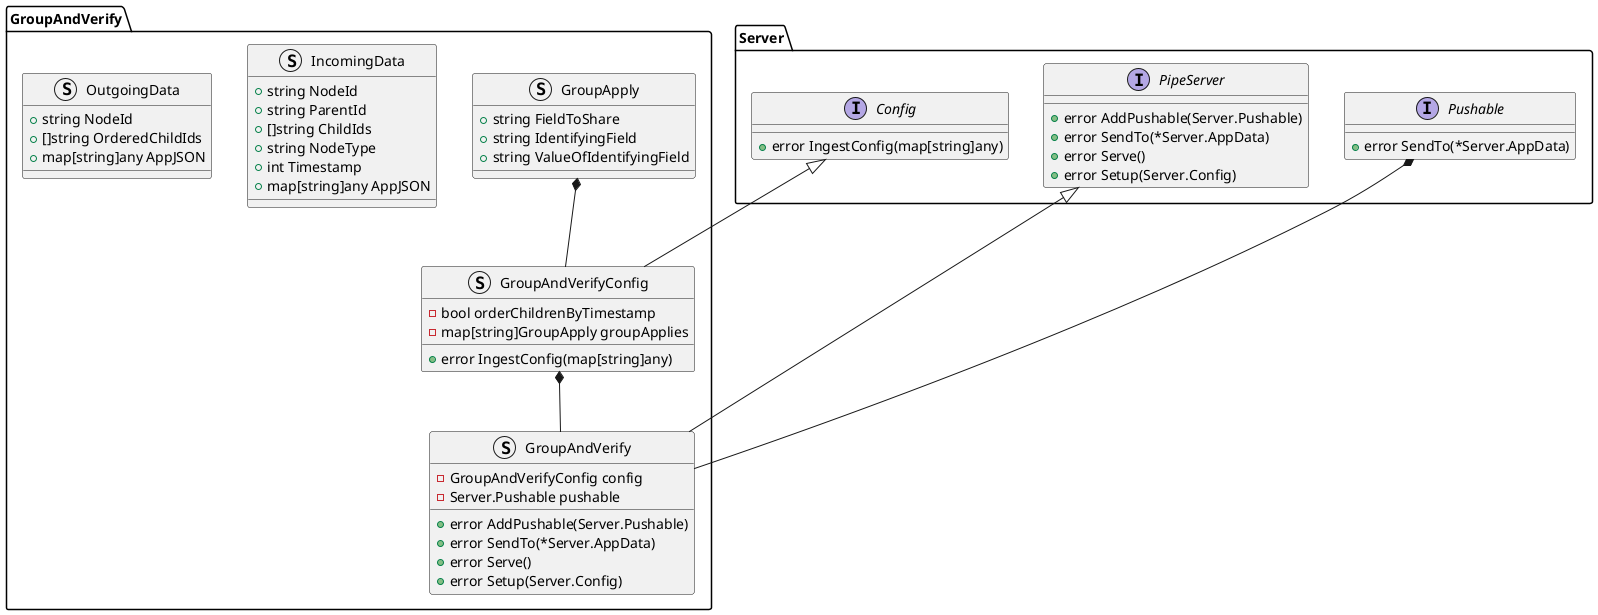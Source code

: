 @startuml
interface Server.Config {
    +error IngestConfig(map[string]any)
}
interface Server.PipeServer {
    +error AddPushable(Server.Pushable)
    +error SendTo(*Server.AppData)
    +error Serve()
    +error Setup(Server.Config)
}
interface Server.Pushable {
    +error SendTo(*Server.AppData)
}

namespace GroupAndVerify {
    struct GroupApply {
        +string FieldToShare
        +string IdentifyingField
        +string ValueOfIdentifyingField
    } 

    struct GroupAndVerifyConfig {
        -bool orderChildrenByTimestamp
        -map[string]GroupApply groupApplies
        +error IngestConfig(map[string]any)
    }
    struct GroupAndVerify {
        -GroupAndVerifyConfig config
        -Server.Pushable pushable
        +error AddPushable(Server.Pushable)
        +error SendTo(*Server.AppData)
        +error Serve()
        +error Setup(Server.Config)
    }
    struct IncomingData {
        +string NodeId
        +string ParentId
        +[]string ChildIds
        +string NodeType
        +int Timestamp
        +map[string]any AppJSON
    }
    struct OutgoingData {
        +string NodeId
        +[]string OrderedChildIds
        +map[string]any AppJSON
    }
}

Server.PipeServer <|-- GroupAndVerify.GroupAndVerify
Server.Pushable *-- GroupAndVerify.GroupAndVerify
Server.Config <|-- GroupAndVerify.GroupAndVerifyConfig
GroupAndVerify.GroupApply *-- GroupAndVerify.GroupAndVerifyConfig
GroupAndVerify.GroupAndVerifyConfig *-- GroupAndVerify.GroupAndVerify
@enduml